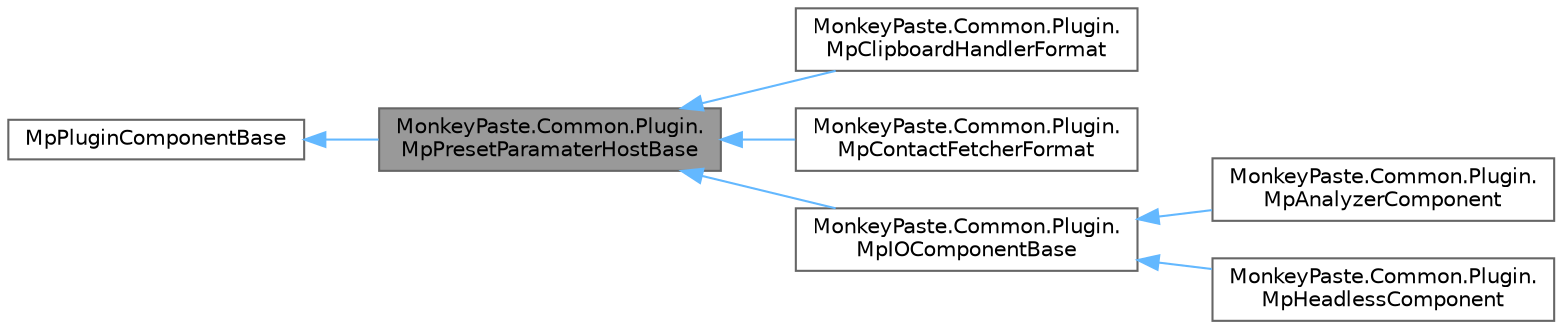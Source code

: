 digraph "MonkeyPaste.Common.Plugin.MpPresetParamaterHostBase"
{
 // LATEX_PDF_SIZE
  bgcolor="transparent";
  edge [fontname=Helvetica,fontsize=10,labelfontname=Helvetica,labelfontsize=10];
  node [fontname=Helvetica,fontsize=10,shape=box,height=0.2,width=0.4];
  rankdir="LR";
  Node1 [id="Node000001",label="MonkeyPaste.Common.Plugin.\lMpPresetParamaterHostBase",height=0.2,width=0.4,color="gray40", fillcolor="grey60", style="filled", fontcolor="black",tooltip=" "];
  Node2 -> Node1 [id="edge7_Node000001_Node000002",dir="back",color="steelblue1",style="solid",tooltip=" "];
  Node2 [id="Node000002",label="MpPluginComponentBase",height=0.2,width=0.4,color="gray40", fillcolor="white", style="filled",URL="$class_monkey_paste_1_1_common_1_1_plugin_1_1_mp_plugin_component_base.html",tooltip="The base object to all."];
  Node1 -> Node3 [id="edge8_Node000001_Node000003",dir="back",color="steelblue1",style="solid",tooltip=" "];
  Node3 [id="Node000003",label="MonkeyPaste.Common.Plugin.\lMpClipboardHandlerFormat",height=0.2,width=0.4,color="gray40", fillcolor="white", style="filled",URL="$class_monkey_paste_1_1_common_1_1_plugin_1_1_mp_clipboard_handler_format.html",tooltip=" "];
  Node1 -> Node4 [id="edge9_Node000001_Node000004",dir="back",color="steelblue1",style="solid",tooltip=" "];
  Node4 [id="Node000004",label="MonkeyPaste.Common.Plugin.\lMpContactFetcherFormat",height=0.2,width=0.4,color="gray40", fillcolor="white", style="filled",URL="$class_monkey_paste_1_1_common_1_1_plugin_1_1_mp_contact_fetcher_format.html",tooltip=" "];
  Node1 -> Node5 [id="edge10_Node000001_Node000005",dir="back",color="steelblue1",style="solid",tooltip=" "];
  Node5 [id="Node000005",label="MonkeyPaste.Common.Plugin.\lMpIOComponentBase",height=0.2,width=0.4,color="gray40", fillcolor="white", style="filled",URL="$class_monkey_paste_1_1_common_1_1_plugin_1_1_mp_i_o_component_base.html",tooltip=" "];
  Node5 -> Node6 [id="edge11_Node000005_Node000006",dir="back",color="steelblue1",style="solid",tooltip=" "];
  Node6 [id="Node000006",label="MonkeyPaste.Common.Plugin.\lMpAnalyzerComponent",height=0.2,width=0.4,color="gray40", fillcolor="white", style="filled",URL="$class_monkey_paste_1_1_common_1_1_plugin_1_1_mp_analyzer_component.html",tooltip=" "];
  Node5 -> Node7 [id="edge12_Node000005_Node000007",dir="back",color="steelblue1",style="solid",tooltip=" "];
  Node7 [id="Node000007",label="MonkeyPaste.Common.Plugin.\lMpHeadlessComponent",height=0.2,width=0.4,color="gray40", fillcolor="white", style="filled",URL="$class_monkey_paste_1_1_common_1_1_plugin_1_1_mp_headless_component.html",tooltip=" "];
}
